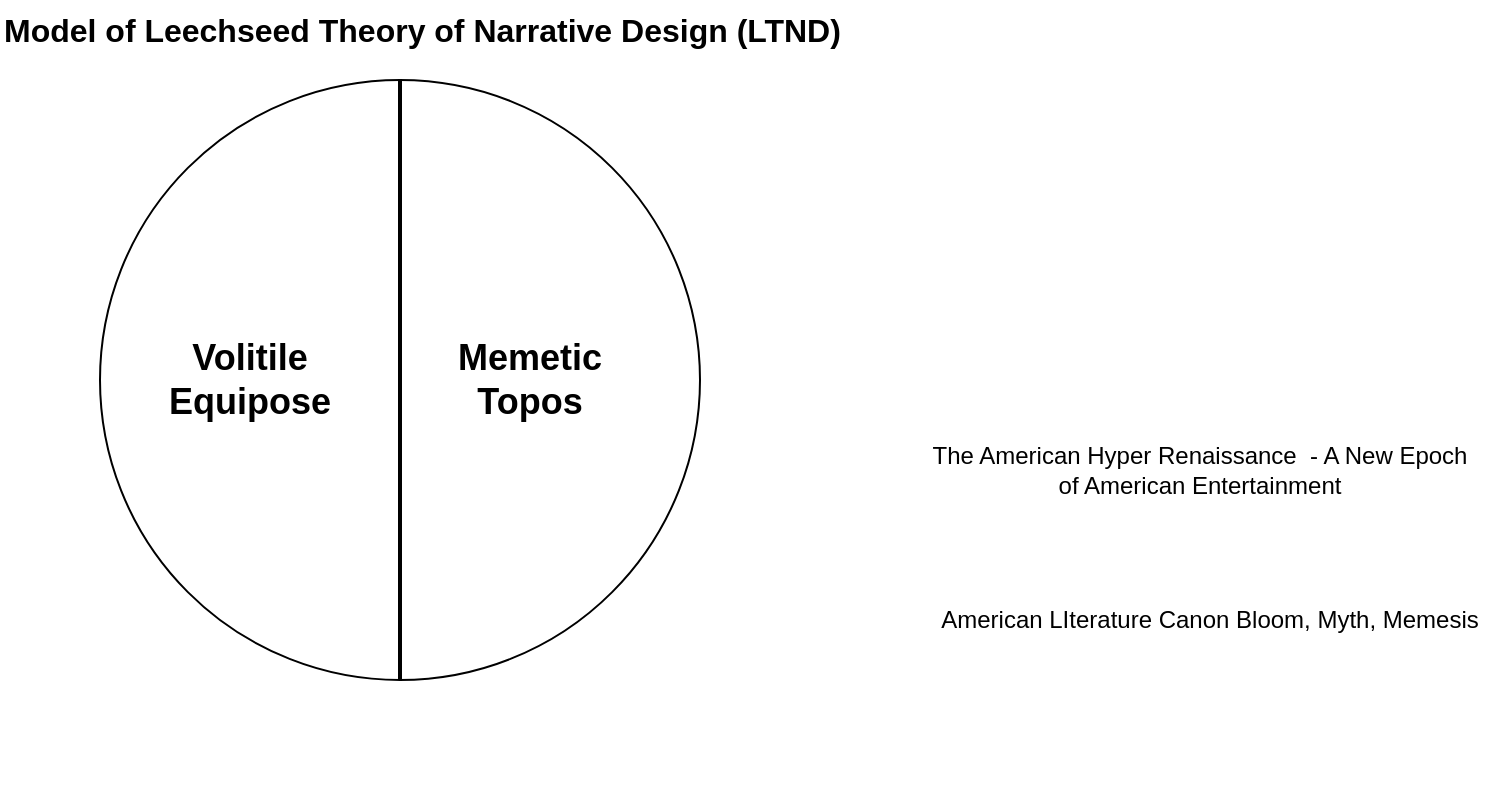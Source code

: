 <mxfile version="21.6.1" type="device">
  <diagram name="Page-1" id="NBkd_Aj7kGqrIYNp_r1Y">
    <mxGraphModel dx="273" dy="1035" grid="1" gridSize="10" guides="1" tooltips="1" connect="1" arrows="1" fold="1" page="1" pageScale="1" pageWidth="1100" pageHeight="850" math="0" shadow="0">
      <root>
        <mxCell id="0" />
        <mxCell id="1" parent="0" />
        <mxCell id="oVWY7G-_wbksF_bXMuwP-3" value="" style="ellipse;whiteSpace=wrap;html=1;aspect=fixed;" vertex="1" parent="1">
          <mxGeometry x="1210" y="250" width="300" height="300" as="geometry" />
        </mxCell>
        <mxCell id="oVWY7G-_wbksF_bXMuwP-4" value="" style="line;strokeWidth=2;direction=south;html=1;" vertex="1" parent="1">
          <mxGeometry x="1355" y="250" width="10" height="300" as="geometry" />
        </mxCell>
        <mxCell id="oVWY7G-_wbksF_bXMuwP-5" value="&lt;b style=&quot;font-size: 18px;&quot;&gt;Volitile Equipose&lt;/b&gt;" style="text;html=1;strokeColor=none;fillColor=none;align=center;verticalAlign=middle;whiteSpace=wrap;rounded=0;fontSize=18;" vertex="1" parent="1">
          <mxGeometry x="1230" y="350" width="110" height="100" as="geometry" />
        </mxCell>
        <mxCell id="oVWY7G-_wbksF_bXMuwP-8" value="Model of Leechseed Theory of Narrative Design (LTND)" style="text;html=1;strokeColor=none;fillColor=none;align=left;verticalAlign=middle;whiteSpace=wrap;rounded=0;fontSize=16;fontStyle=1" vertex="1" parent="1">
          <mxGeometry x="1160" y="210" width="430" height="30" as="geometry" />
        </mxCell>
        <mxCell id="oVWY7G-_wbksF_bXMuwP-10" value="&lt;b style=&quot;font-size: 18px;&quot;&gt;Memetic Topos&lt;/b&gt;" style="text;html=1;strokeColor=none;fillColor=none;align=center;verticalAlign=middle;whiteSpace=wrap;rounded=0;fontSize=18;" vertex="1" parent="1">
          <mxGeometry x="1370" y="350" width="110" height="100" as="geometry" />
        </mxCell>
        <mxCell id="oVWY7G-_wbksF_bXMuwP-11" value="American LIterature Canon Bloom, Myth, Memesis" style="text;html=1;strokeColor=none;fillColor=none;align=center;verticalAlign=middle;whiteSpace=wrap;rounded=0;" vertex="1" parent="1">
          <mxGeometry x="1620" y="430" width="290" height="180" as="geometry" />
        </mxCell>
        <mxCell id="oVWY7G-_wbksF_bXMuwP-12" value="The American Hyper Renaissance&amp;nbsp; - A New Epoch of American Entertainment" style="text;html=1;strokeColor=none;fillColor=none;align=center;verticalAlign=middle;whiteSpace=wrap;rounded=0;" vertex="1" parent="1">
          <mxGeometry x="1620" y="430" width="280" height="30" as="geometry" />
        </mxCell>
      </root>
    </mxGraphModel>
  </diagram>
</mxfile>
